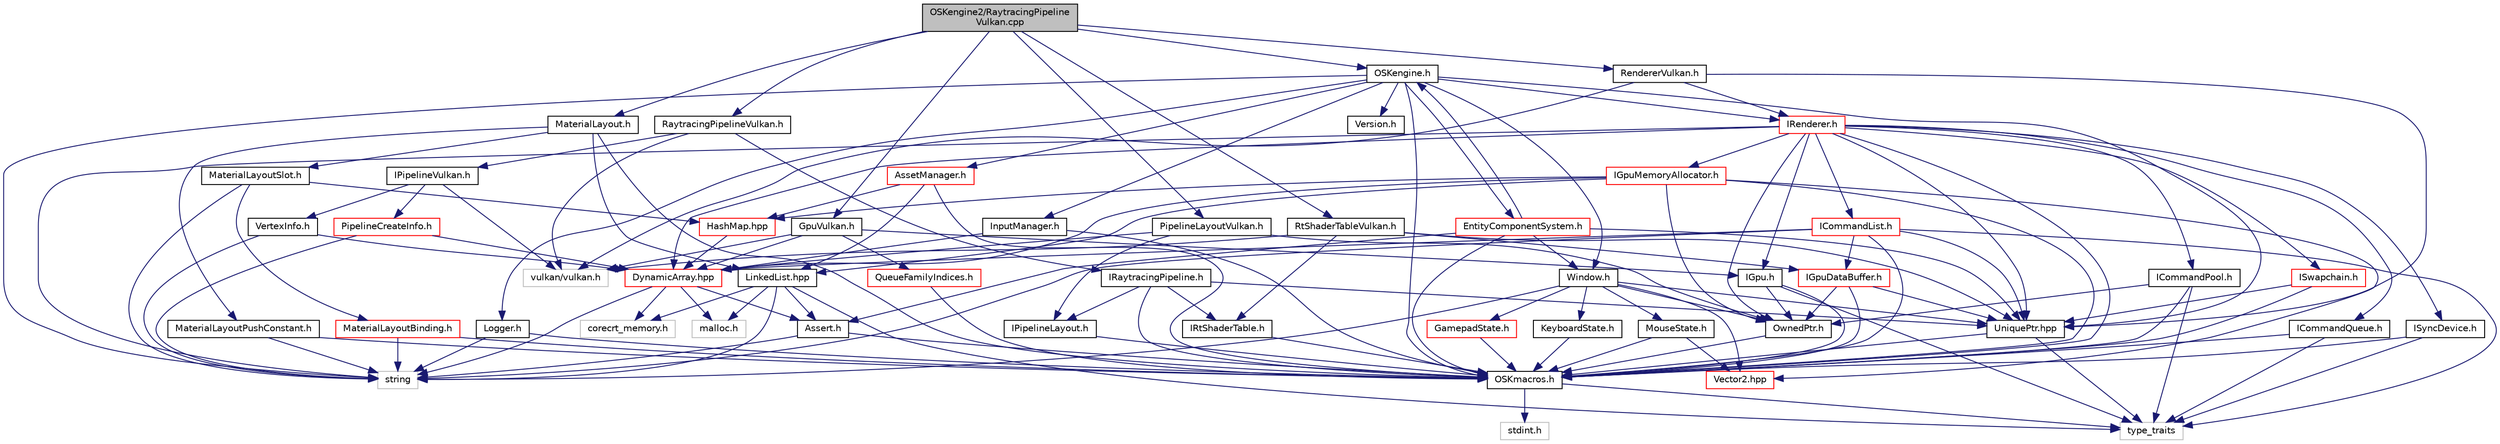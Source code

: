 digraph "OSKengine2/RaytracingPipelineVulkan.cpp"
{
 // LATEX_PDF_SIZE
  edge [fontname="Helvetica",fontsize="10",labelfontname="Helvetica",labelfontsize="10"];
  node [fontname="Helvetica",fontsize="10",shape=record];
  Node1 [label="OSKengine2/RaytracingPipeline\lVulkan.cpp",height=0.2,width=0.4,color="black", fillcolor="grey75", style="filled", fontcolor="black",tooltip=" "];
  Node1 -> Node2 [color="midnightblue",fontsize="10",style="solid"];
  Node2 [label="RaytracingPipelineVulkan.h",height=0.2,width=0.4,color="black", fillcolor="white", style="filled",URL="$_raytracing_pipeline_vulkan_8h.html",tooltip=" "];
  Node2 -> Node3 [color="midnightblue",fontsize="10",style="solid"];
  Node3 [label="IRaytracingPipeline.h",height=0.2,width=0.4,color="black", fillcolor="white", style="filled",URL="$_i_raytracing_pipeline_8h.html",tooltip=" "];
  Node3 -> Node4 [color="midnightblue",fontsize="10",style="solid"];
  Node4 [label="OSKmacros.h",height=0.2,width=0.4,color="black", fillcolor="white", style="filled",URL="$_o_s_kmacros_8h.html",tooltip=" "];
  Node4 -> Node5 [color="midnightblue",fontsize="10",style="solid"];
  Node5 [label="stdint.h",height=0.2,width=0.4,color="grey75", fillcolor="white", style="filled",tooltip=" "];
  Node4 -> Node6 [color="midnightblue",fontsize="10",style="solid"];
  Node6 [label="type_traits",height=0.2,width=0.4,color="grey75", fillcolor="white", style="filled",tooltip=" "];
  Node3 -> Node7 [color="midnightblue",fontsize="10",style="solid"];
  Node7 [label="UniquePtr.hpp",height=0.2,width=0.4,color="black", fillcolor="white", style="filled",URL="$_unique_ptr_8hpp.html",tooltip=" "];
  Node7 -> Node4 [color="midnightblue",fontsize="10",style="solid"];
  Node7 -> Node6 [color="midnightblue",fontsize="10",style="solid"];
  Node3 -> Node8 [color="midnightblue",fontsize="10",style="solid"];
  Node8 [label="IPipelineLayout.h",height=0.2,width=0.4,color="black", fillcolor="white", style="filled",URL="$_i_pipeline_layout_8h.html",tooltip=" "];
  Node8 -> Node4 [color="midnightblue",fontsize="10",style="solid"];
  Node3 -> Node9 [color="midnightblue",fontsize="10",style="solid"];
  Node9 [label="IRtShaderTable.h",height=0.2,width=0.4,color="black", fillcolor="white", style="filled",URL="$_i_rt_shader_table_8h.html",tooltip=" "];
  Node9 -> Node4 [color="midnightblue",fontsize="10",style="solid"];
  Node2 -> Node10 [color="midnightblue",fontsize="10",style="solid"];
  Node10 [label="IPipelineVulkan.h",height=0.2,width=0.4,color="black", fillcolor="white", style="filled",URL="$_i_pipeline_vulkan_8h.html",tooltip=" "];
  Node10 -> Node11 [color="midnightblue",fontsize="10",style="solid"];
  Node11 [label="vulkan/vulkan.h",height=0.2,width=0.4,color="grey75", fillcolor="white", style="filled",tooltip=" "];
  Node10 -> Node12 [color="midnightblue",fontsize="10",style="solid"];
  Node12 [label="VertexInfo.h",height=0.2,width=0.4,color="black", fillcolor="white", style="filled",URL="$_vertex_info_8h.html",tooltip=" "];
  Node12 -> Node13 [color="midnightblue",fontsize="10",style="solid"];
  Node13 [label="DynamicArray.hpp",height=0.2,width=0.4,color="red", fillcolor="white", style="filled",URL="$_dynamic_array_8hpp.html",tooltip=" "];
  Node13 -> Node14 [color="midnightblue",fontsize="10",style="solid"];
  Node14 [label="corecrt_memory.h",height=0.2,width=0.4,color="grey75", fillcolor="white", style="filled",tooltip=" "];
  Node13 -> Node15 [color="midnightblue",fontsize="10",style="solid"];
  Node15 [label="malloc.h",height=0.2,width=0.4,color="grey75", fillcolor="white", style="filled",tooltip=" "];
  Node13 -> Node16 [color="midnightblue",fontsize="10",style="solid"];
  Node16 [label="string",height=0.2,width=0.4,color="grey75", fillcolor="white", style="filled",tooltip=" "];
  Node13 -> Node18 [color="midnightblue",fontsize="10",style="solid"];
  Node18 [label="Assert.h",height=0.2,width=0.4,color="black", fillcolor="white", style="filled",URL="$_assert_8h.html",tooltip=" "];
  Node18 -> Node4 [color="midnightblue",fontsize="10",style="solid"];
  Node18 -> Node16 [color="midnightblue",fontsize="10",style="solid"];
  Node12 -> Node16 [color="midnightblue",fontsize="10",style="solid"];
  Node10 -> Node19 [color="midnightblue",fontsize="10",style="solid"];
  Node19 [label="PipelineCreateInfo.h",height=0.2,width=0.4,color="red", fillcolor="white", style="filled",URL="$_pipeline_create_info_8h.html",tooltip=" "];
  Node19 -> Node16 [color="midnightblue",fontsize="10",style="solid"];
  Node19 -> Node13 [color="midnightblue",fontsize="10",style="solid"];
  Node2 -> Node11 [color="midnightblue",fontsize="10",style="solid"];
  Node1 -> Node22 [color="midnightblue",fontsize="10",style="solid"];
  Node22 [label="MaterialLayout.h",height=0.2,width=0.4,color="black", fillcolor="white", style="filled",URL="$_material_layout_8h.html",tooltip=" "];
  Node22 -> Node23 [color="midnightblue",fontsize="10",style="solid"];
  Node23 [label="MaterialLayoutSlot.h",height=0.2,width=0.4,color="black", fillcolor="white", style="filled",URL="$_material_layout_slot_8h.html",tooltip=" "];
  Node23 -> Node24 [color="midnightblue",fontsize="10",style="solid"];
  Node24 [label="MaterialLayoutBinding.h",height=0.2,width=0.4,color="red", fillcolor="white", style="filled",URL="$_material_layout_binding_8h.html",tooltip=" "];
  Node24 -> Node16 [color="midnightblue",fontsize="10",style="solid"];
  Node24 -> Node4 [color="midnightblue",fontsize="10",style="solid"];
  Node23 -> Node16 [color="midnightblue",fontsize="10",style="solid"];
  Node23 -> Node27 [color="midnightblue",fontsize="10",style="solid"];
  Node27 [label="HashMap.hpp",height=0.2,width=0.4,color="red", fillcolor="white", style="filled",URL="$_hash_map_8hpp.html",tooltip=" "];
  Node27 -> Node13 [color="midnightblue",fontsize="10",style="solid"];
  Node22 -> Node4 [color="midnightblue",fontsize="10",style="solid"];
  Node22 -> Node30 [color="midnightblue",fontsize="10",style="solid"];
  Node30 [label="LinkedList.hpp",height=0.2,width=0.4,color="black", fillcolor="white", style="filled",URL="$_linked_list_8hpp.html",tooltip=" "];
  Node30 -> Node14 [color="midnightblue",fontsize="10",style="solid"];
  Node30 -> Node15 [color="midnightblue",fontsize="10",style="solid"];
  Node30 -> Node16 [color="midnightblue",fontsize="10",style="solid"];
  Node30 -> Node6 [color="midnightblue",fontsize="10",style="solid"];
  Node30 -> Node18 [color="midnightblue",fontsize="10",style="solid"];
  Node22 -> Node31 [color="midnightblue",fontsize="10",style="solid"];
  Node31 [label="MaterialLayoutPushConstant.h",height=0.2,width=0.4,color="black", fillcolor="white", style="filled",URL="$_material_layout_push_constant_8h.html",tooltip=" "];
  Node31 -> Node4 [color="midnightblue",fontsize="10",style="solid"];
  Node31 -> Node16 [color="midnightblue",fontsize="10",style="solid"];
  Node1 -> Node32 [color="midnightblue",fontsize="10",style="solid"];
  Node32 [label="OSKengine.h",height=0.2,width=0.4,color="black", fillcolor="white", style="filled",URL="$_o_s_kengine_8h.html",tooltip=" "];
  Node32 -> Node4 [color="midnightblue",fontsize="10",style="solid"];
  Node32 -> Node7 [color="midnightblue",fontsize="10",style="solid"];
  Node32 -> Node33 [color="midnightblue",fontsize="10",style="solid"];
  Node33 [label="Version.h",height=0.2,width=0.4,color="black", fillcolor="white", style="filled",URL="$_version_8h.html",tooltip=" "];
  Node32 -> Node16 [color="midnightblue",fontsize="10",style="solid"];
  Node32 -> Node34 [color="midnightblue",fontsize="10",style="solid"];
  Node34 [label="Logger.h",height=0.2,width=0.4,color="black", fillcolor="white", style="filled",URL="$_logger_8h.html",tooltip=" "];
  Node34 -> Node4 [color="midnightblue",fontsize="10",style="solid"];
  Node34 -> Node16 [color="midnightblue",fontsize="10",style="solid"];
  Node32 -> Node35 [color="midnightblue",fontsize="10",style="solid"];
  Node35 [label="Window.h",height=0.2,width=0.4,color="black", fillcolor="white", style="filled",URL="$_window_8h.html",tooltip=" "];
  Node35 -> Node36 [color="midnightblue",fontsize="10",style="solid"];
  Node36 [label="Vector2.hpp",height=0.2,width=0.4,color="red", fillcolor="white", style="filled",URL="$_vector2_8hpp.html",tooltip=" "];
  Node35 -> Node38 [color="midnightblue",fontsize="10",style="solid"];
  Node38 [label="OwnedPtr.h",height=0.2,width=0.4,color="black", fillcolor="white", style="filled",URL="$_owned_ptr_8h.html",tooltip=" "];
  Node38 -> Node4 [color="midnightblue",fontsize="10",style="solid"];
  Node35 -> Node7 [color="midnightblue",fontsize="10",style="solid"];
  Node35 -> Node39 [color="midnightblue",fontsize="10",style="solid"];
  Node39 [label="GamepadState.h",height=0.2,width=0.4,color="red", fillcolor="white", style="filled",URL="$_gamepad_state_8h.html",tooltip=" "];
  Node39 -> Node4 [color="midnightblue",fontsize="10",style="solid"];
  Node35 -> Node16 [color="midnightblue",fontsize="10",style="solid"];
  Node35 -> Node41 [color="midnightblue",fontsize="10",style="solid"];
  Node41 [label="KeyboardState.h",height=0.2,width=0.4,color="black", fillcolor="white", style="filled",URL="$_keyboard_state_8h.html",tooltip=" "];
  Node41 -> Node4 [color="midnightblue",fontsize="10",style="solid"];
  Node35 -> Node42 [color="midnightblue",fontsize="10",style="solid"];
  Node42 [label="MouseState.h",height=0.2,width=0.4,color="black", fillcolor="white", style="filled",URL="$_mouse_state_8h.html",tooltip=" "];
  Node42 -> Node4 [color="midnightblue",fontsize="10",style="solid"];
  Node42 -> Node36 [color="midnightblue",fontsize="10",style="solid"];
  Node32 -> Node43 [color="midnightblue",fontsize="10",style="solid"];
  Node43 [label="IRenderer.h",height=0.2,width=0.4,color="red", fillcolor="white", style="filled",URL="$_i_renderer_8h.html",tooltip=" "];
  Node43 -> Node4 [color="midnightblue",fontsize="10",style="solid"];
  Node43 -> Node7 [color="midnightblue",fontsize="10",style="solid"];
  Node43 -> Node38 [color="midnightblue",fontsize="10",style="solid"];
  Node43 -> Node13 [color="midnightblue",fontsize="10",style="solid"];
  Node43 -> Node44 [color="midnightblue",fontsize="10",style="solid"];
  Node44 [label="IGpu.h",height=0.2,width=0.4,color="black", fillcolor="white", style="filled",URL="$_i_gpu_8h.html",tooltip=" "];
  Node44 -> Node4 [color="midnightblue",fontsize="10",style="solid"];
  Node44 -> Node38 [color="midnightblue",fontsize="10",style="solid"];
  Node44 -> Node6 [color="midnightblue",fontsize="10",style="solid"];
  Node43 -> Node45 [color="midnightblue",fontsize="10",style="solid"];
  Node45 [label="ICommandQueue.h",height=0.2,width=0.4,color="black", fillcolor="white", style="filled",URL="$_i_command_queue_8h.html",tooltip=" "];
  Node45 -> Node4 [color="midnightblue",fontsize="10",style="solid"];
  Node45 -> Node6 [color="midnightblue",fontsize="10",style="solid"];
  Node43 -> Node46 [color="midnightblue",fontsize="10",style="solid"];
  Node46 [label="ISwapchain.h",height=0.2,width=0.4,color="red", fillcolor="white", style="filled",URL="$_i_swapchain_8h.html",tooltip=" "];
  Node46 -> Node4 [color="midnightblue",fontsize="10",style="solid"];
  Node46 -> Node7 [color="midnightblue",fontsize="10",style="solid"];
  Node43 -> Node55 [color="midnightblue",fontsize="10",style="solid"];
  Node55 [label="ISyncDevice.h",height=0.2,width=0.4,color="black", fillcolor="white", style="filled",URL="$_i_sync_device_8h.html",tooltip=" "];
  Node55 -> Node4 [color="midnightblue",fontsize="10",style="solid"];
  Node55 -> Node6 [color="midnightblue",fontsize="10",style="solid"];
  Node43 -> Node56 [color="midnightblue",fontsize="10",style="solid"];
  Node56 [label="ICommandList.h",height=0.2,width=0.4,color="red", fillcolor="white", style="filled",URL="$_i_command_list_8h.html",tooltip=" "];
  Node56 -> Node4 [color="midnightblue",fontsize="10",style="solid"];
  Node56 -> Node13 [color="midnightblue",fontsize="10",style="solid"];
  Node56 -> Node7 [color="midnightblue",fontsize="10",style="solid"];
  Node56 -> Node58 [color="midnightblue",fontsize="10",style="solid"];
  Node58 [label="IGpuDataBuffer.h",height=0.2,width=0.4,color="red", fillcolor="white", style="filled",URL="$_i_gpu_data_buffer_8h.html",tooltip=" "];
  Node58 -> Node4 [color="midnightblue",fontsize="10",style="solid"];
  Node58 -> Node38 [color="midnightblue",fontsize="10",style="solid"];
  Node58 -> Node7 [color="midnightblue",fontsize="10",style="solid"];
  Node56 -> Node16 [color="midnightblue",fontsize="10",style="solid"];
  Node56 -> Node6 [color="midnightblue",fontsize="10",style="solid"];
  Node43 -> Node62 [color="midnightblue",fontsize="10",style="solid"];
  Node62 [label="ICommandPool.h",height=0.2,width=0.4,color="black", fillcolor="white", style="filled",URL="$_i_command_pool_8h.html",tooltip=" "];
  Node62 -> Node4 [color="midnightblue",fontsize="10",style="solid"];
  Node62 -> Node38 [color="midnightblue",fontsize="10",style="solid"];
  Node62 -> Node6 [color="midnightblue",fontsize="10",style="solid"];
  Node43 -> Node63 [color="midnightblue",fontsize="10",style="solid"];
  Node63 [label="IGpuMemoryAllocator.h",height=0.2,width=0.4,color="red", fillcolor="white", style="filled",URL="$_i_gpu_memory_allocator_8h.html",tooltip=" "];
  Node63 -> Node4 [color="midnightblue",fontsize="10",style="solid"];
  Node63 -> Node38 [color="midnightblue",fontsize="10",style="solid"];
  Node63 -> Node30 [color="midnightblue",fontsize="10",style="solid"];
  Node63 -> Node27 [color="midnightblue",fontsize="10",style="solid"];
  Node63 -> Node13 [color="midnightblue",fontsize="10",style="solid"];
  Node63 -> Node36 [color="midnightblue",fontsize="10",style="solid"];
  Node43 -> Node16 [color="midnightblue",fontsize="10",style="solid"];
  Node32 -> Node79 [color="midnightblue",fontsize="10",style="solid"];
  Node79 [label="AssetManager.h",height=0.2,width=0.4,color="red", fillcolor="white", style="filled",URL="$_asset_manager_8h.html",tooltip=" "];
  Node79 -> Node4 [color="midnightblue",fontsize="10",style="solid"];
  Node79 -> Node30 [color="midnightblue",fontsize="10",style="solid"];
  Node79 -> Node27 [color="midnightblue",fontsize="10",style="solid"];
  Node32 -> Node82 [color="midnightblue",fontsize="10",style="solid"];
  Node82 [label="EntityComponentSystem.h",height=0.2,width=0.4,color="red", fillcolor="white", style="filled",URL="$_entity_component_system_8h.html",tooltip=" "];
  Node82 -> Node4 [color="midnightblue",fontsize="10",style="solid"];
  Node82 -> Node7 [color="midnightblue",fontsize="10",style="solid"];
  Node82 -> Node18 [color="midnightblue",fontsize="10",style="solid"];
  Node82 -> Node32 [color="midnightblue",fontsize="10",style="solid"];
  Node82 -> Node35 [color="midnightblue",fontsize="10",style="solid"];
  Node32 -> Node91 [color="midnightblue",fontsize="10",style="solid"];
  Node91 [label="InputManager.h",height=0.2,width=0.4,color="black", fillcolor="white", style="filled",URL="$_input_manager_8h.html",tooltip=" "];
  Node91 -> Node4 [color="midnightblue",fontsize="10",style="solid"];
  Node91 -> Node13 [color="midnightblue",fontsize="10",style="solid"];
  Node1 -> Node92 [color="midnightblue",fontsize="10",style="solid"];
  Node92 [label="RendererVulkan.h",height=0.2,width=0.4,color="black", fillcolor="white", style="filled",URL="$_renderer_vulkan_8h.html",tooltip=" "];
  Node92 -> Node43 [color="midnightblue",fontsize="10",style="solid"];
  Node92 -> Node7 [color="midnightblue",fontsize="10",style="solid"];
  Node92 -> Node11 [color="midnightblue",fontsize="10",style="solid"];
  Node1 -> Node93 [color="midnightblue",fontsize="10",style="solid"];
  Node93 [label="GpuVulkan.h",height=0.2,width=0.4,color="black", fillcolor="white", style="filled",URL="$_gpu_vulkan_8h.html",tooltip=" "];
  Node93 -> Node11 [color="midnightblue",fontsize="10",style="solid"];
  Node93 -> Node44 [color="midnightblue",fontsize="10",style="solid"];
  Node93 -> Node94 [color="midnightblue",fontsize="10",style="solid"];
  Node94 [label="QueueFamilyIndices.h",height=0.2,width=0.4,color="red", fillcolor="white", style="filled",URL="$_queue_family_indices_8h.html",tooltip=" "];
  Node94 -> Node4 [color="midnightblue",fontsize="10",style="solid"];
  Node93 -> Node13 [color="midnightblue",fontsize="10",style="solid"];
  Node1 -> Node96 [color="midnightblue",fontsize="10",style="solid"];
  Node96 [label="PipelineLayoutVulkan.h",height=0.2,width=0.4,color="black", fillcolor="white", style="filled",URL="$_pipeline_layout_vulkan_8h.html",tooltip=" "];
  Node96 -> Node8 [color="midnightblue",fontsize="10",style="solid"];
  Node96 -> Node13 [color="midnightblue",fontsize="10",style="solid"];
  Node96 -> Node38 [color="midnightblue",fontsize="10",style="solid"];
  Node1 -> Node97 [color="midnightblue",fontsize="10",style="solid"];
  Node97 [label="RtShaderTableVulkan.h",height=0.2,width=0.4,color="black", fillcolor="white", style="filled",URL="$_rt_shader_table_vulkan_8h.html",tooltip=" "];
  Node97 -> Node9 [color="midnightblue",fontsize="10",style="solid"];
  Node97 -> Node7 [color="midnightblue",fontsize="10",style="solid"];
  Node97 -> Node58 [color="midnightblue",fontsize="10",style="solid"];
  Node97 -> Node11 [color="midnightblue",fontsize="10",style="solid"];
}
